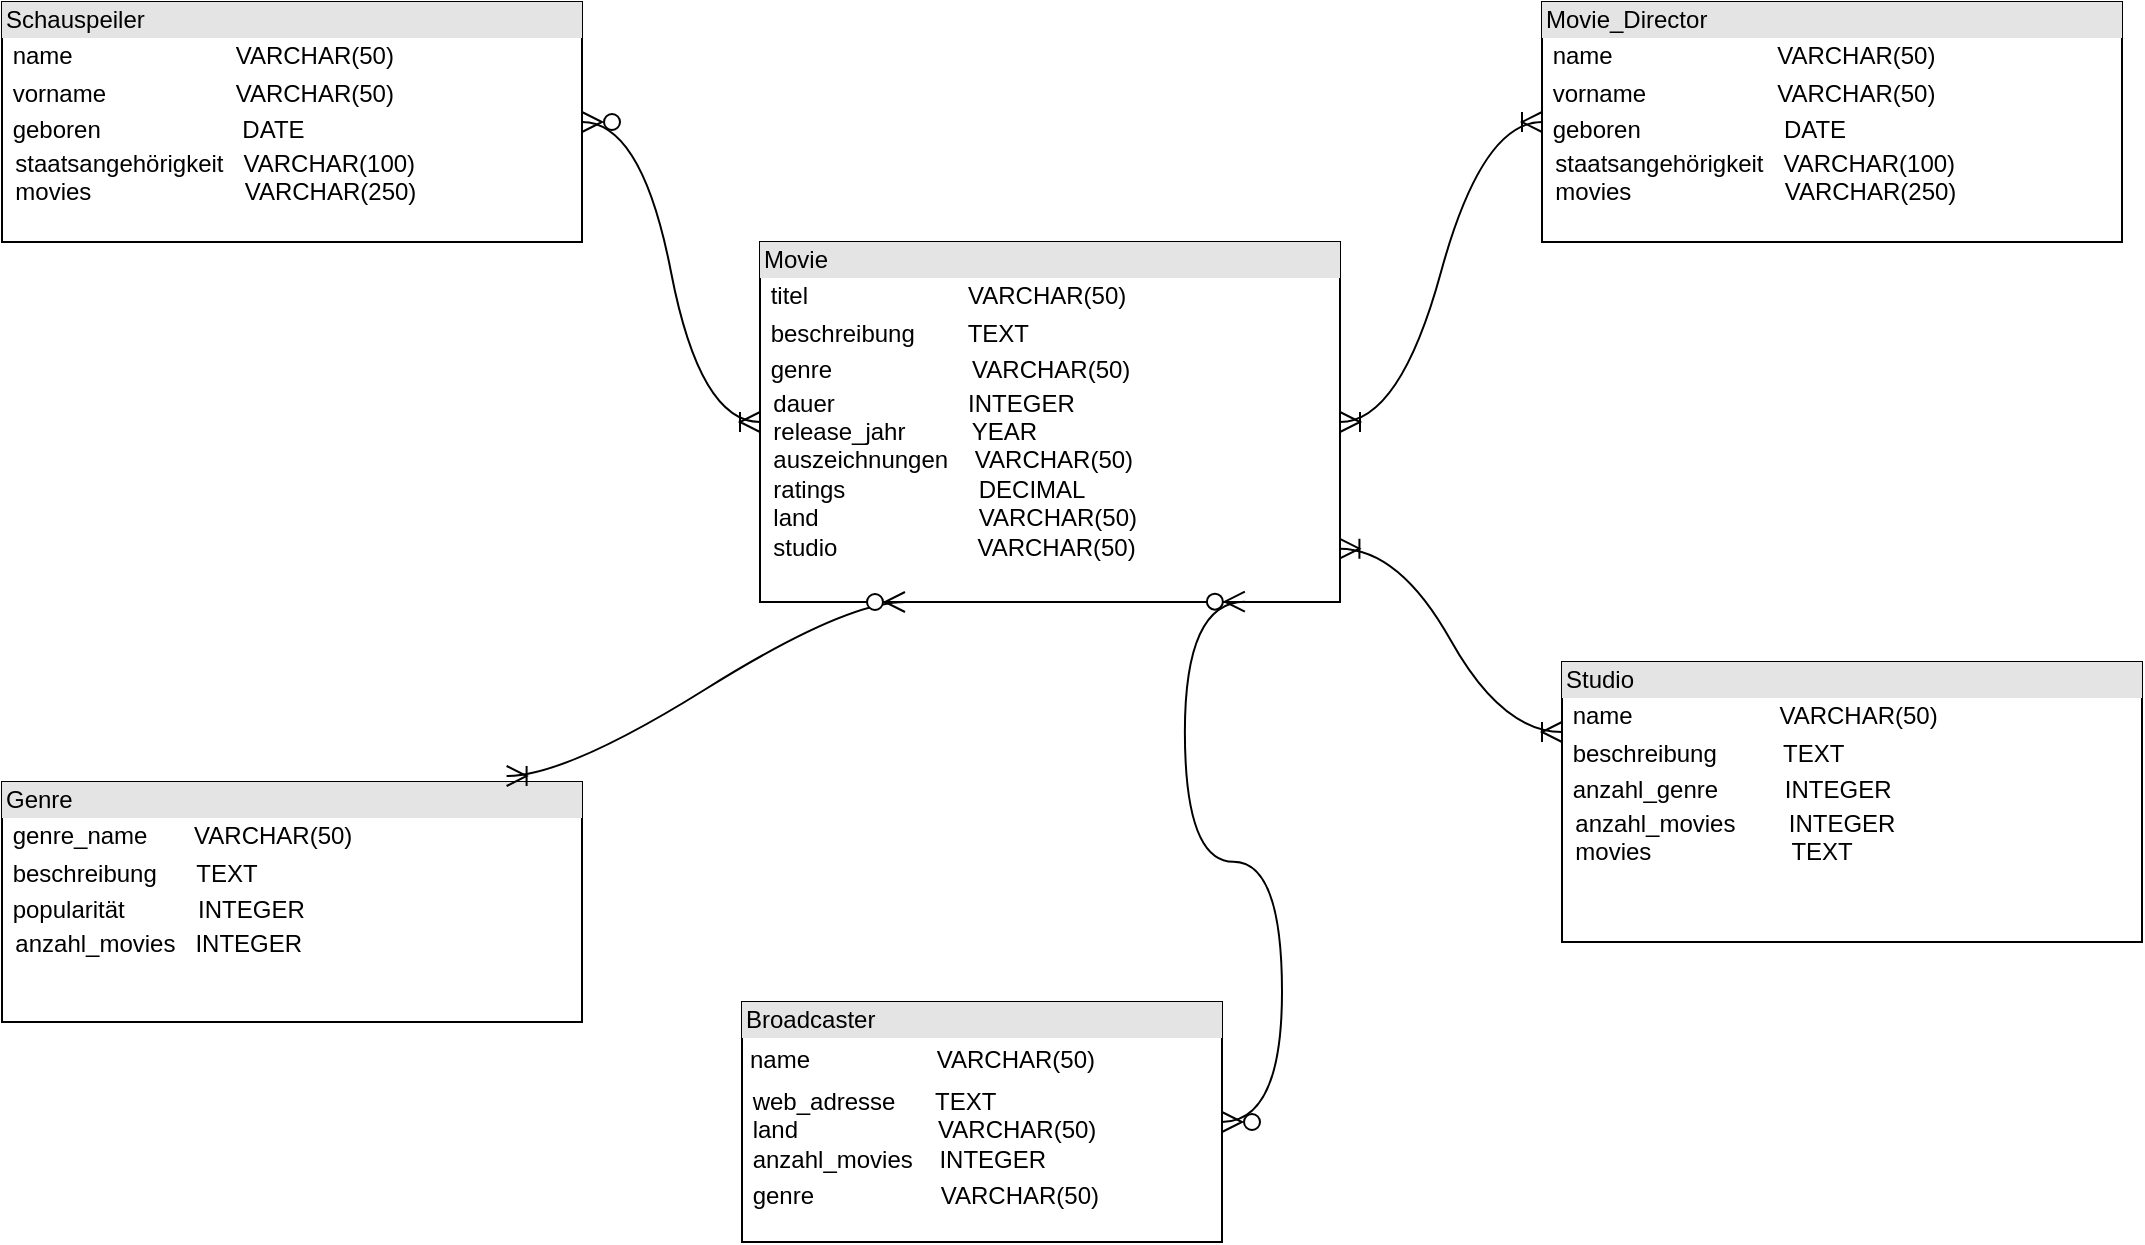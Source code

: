 <mxfile version="26.0.5">
  <diagram id="C5RBs43oDa-KdzZeNtuy" name="Page-1">
    <mxGraphModel dx="2211" dy="2002" grid="1" gridSize="10" guides="1" tooltips="1" connect="1" arrows="1" fold="1" page="1" pageScale="1" pageWidth="827" pageHeight="1169" math="0" shadow="0">
      <root>
        <mxCell id="WIyWlLk6GJQsqaUBKTNV-0" />
        <mxCell id="WIyWlLk6GJQsqaUBKTNV-1" parent="WIyWlLk6GJQsqaUBKTNV-0" />
        <mxCell id="cOOqRxGyi3BBQuWhHB6f-0" value="&lt;div style=&quot;box-sizing: border-box; width: 100%; background: rgb(228, 228, 228); padding: 2px;&quot;&gt;Schauspeiler&lt;/div&gt;&lt;table style=&quot;width:100%;font-size:1em;&quot; cellpadding=&quot;2&quot; cellspacing=&quot;0&quot;&gt;&lt;tbody&gt;&lt;tr&gt;&lt;td&gt;&amp;nbsp;name&lt;/td&gt;&lt;td&gt;&amp;nbsp;VARCHAR(50)&lt;/td&gt;&lt;/tr&gt;&lt;tr&gt;&lt;td&gt;&amp;nbsp;vorname&lt;/td&gt;&lt;td&gt;&amp;nbsp;VARCHAR(50)&lt;/td&gt;&lt;/tr&gt;&lt;tr&gt;&lt;td&gt;&amp;nbsp;geboren&lt;/td&gt;&lt;td&gt;&amp;nbsp; DATE&lt;/td&gt;&lt;/tr&gt;&lt;/tbody&gt;&lt;/table&gt;&amp;nbsp; staatsangehörigkeit&amp;nbsp; &amp;nbsp;VARCHAR(100)&lt;div&gt;&amp;nbsp; movies&amp;nbsp; &amp;nbsp; &amp;nbsp; &amp;nbsp; &amp;nbsp; &amp;nbsp; &amp;nbsp; &amp;nbsp; &amp;nbsp; &amp;nbsp; &amp;nbsp; &amp;nbsp;VARCHAR(250)&lt;/div&gt;" style="verticalAlign=top;align=left;overflow=fill;html=1;whiteSpace=wrap;" vertex="1" parent="WIyWlLk6GJQsqaUBKTNV-1">
          <mxGeometry x="-110" y="-160" width="290" height="120" as="geometry" />
        </mxCell>
        <mxCell id="cOOqRxGyi3BBQuWhHB6f-1" value="&lt;div style=&quot;box-sizing: border-box; width: 100%; background: rgb(228, 228, 228); padding: 2px;&quot;&gt;Genre&lt;/div&gt;&lt;table style=&quot;width:100%;font-size:1em;&quot; cellpadding=&quot;2&quot; cellspacing=&quot;0&quot;&gt;&lt;tbody&gt;&lt;tr&gt;&lt;td&gt;&amp;nbsp;genre_name&amp;nbsp; &amp;nbsp; &amp;nbsp; &amp;nbsp;VARCHAR(50)&lt;/td&gt;&lt;td&gt;&lt;br&gt;&lt;/td&gt;&lt;/tr&gt;&lt;tr&gt;&lt;td&gt;&amp;nbsp;beschreibung&amp;nbsp; &amp;nbsp; &amp;nbsp; TEXT&lt;/td&gt;&lt;td&gt;&lt;br&gt;&lt;/td&gt;&lt;/tr&gt;&lt;tr&gt;&lt;td&gt;&amp;nbsp;popularität&amp;nbsp; &amp;nbsp; &amp;nbsp; &amp;nbsp; &amp;nbsp; &amp;nbsp;INTEGER&lt;/td&gt;&lt;td&gt;&lt;br&gt;&lt;/td&gt;&lt;/tr&gt;&lt;/tbody&gt;&lt;/table&gt;&amp;nbsp; anzahl_movies&amp;nbsp; &amp;nbsp;INTEGER" style="verticalAlign=top;align=left;overflow=fill;html=1;whiteSpace=wrap;" vertex="1" parent="WIyWlLk6GJQsqaUBKTNV-1">
          <mxGeometry x="-110" y="230" width="290" height="120" as="geometry" />
        </mxCell>
        <mxCell id="cOOqRxGyi3BBQuWhHB6f-2" value="&lt;div style=&quot;box-sizing: border-box; width: 100%; background: rgb(228, 228, 228); padding: 2px;&quot;&gt;Broadcaster&lt;/div&gt;&lt;table style=&quot;width:100%;font-size:1em;&quot; cellpadding=&quot;2&quot; cellspacing=&quot;0&quot;&gt;&lt;tbody&gt;&lt;tr&gt;&lt;td&gt;&lt;table style=&quot;font-size: 1em; width: 290px;&quot; cellpadding=&quot;2&quot; cellspacing=&quot;0&quot;&gt;&lt;tbody&gt;&lt;tr&gt;&lt;td&gt;name&amp;nbsp; &amp;nbsp; &amp;nbsp; &amp;nbsp; &amp;nbsp; &amp;nbsp; &amp;nbsp; &amp;nbsp; &amp;nbsp; &amp;nbsp;VARCHAR(50)&lt;/td&gt;&lt;td&gt;&amp;nbsp;&lt;/td&gt;&lt;/tr&gt;&lt;/tbody&gt;&lt;/table&gt;&lt;/td&gt;&lt;td&gt;&lt;br&gt;&lt;/td&gt;&lt;/tr&gt;&lt;tr&gt;&lt;td&gt;&amp;nbsp;web_adresse&amp;nbsp; &amp;nbsp; &amp;nbsp; TEXT&lt;br&gt;&amp;nbsp;land&amp;nbsp; &amp;nbsp; &amp;nbsp; &amp;nbsp; &amp;nbsp; &amp;nbsp; &amp;nbsp; &amp;nbsp; &amp;nbsp; &amp;nbsp; &amp;nbsp;VARCHAR(50)&lt;br&gt;&amp;nbsp;anzahl_movies&amp;nbsp; &amp;nbsp; INTEGER&lt;/td&gt;&lt;td&gt;&lt;br&gt;&lt;/td&gt;&lt;/tr&gt;&lt;tr&gt;&lt;td&gt;&amp;nbsp;genre&amp;nbsp; &amp;nbsp; &amp;nbsp; &amp;nbsp; &amp;nbsp; &amp;nbsp; &amp;nbsp; &amp;nbsp; &amp;nbsp; &amp;nbsp;VARCHAR(50)&lt;/td&gt;&lt;td&gt;&lt;br&gt;&lt;/td&gt;&lt;/tr&gt;&lt;/tbody&gt;&lt;/table&gt;" style="verticalAlign=top;align=left;overflow=fill;html=1;whiteSpace=wrap;" vertex="1" parent="WIyWlLk6GJQsqaUBKTNV-1">
          <mxGeometry x="260" y="340" width="240" height="120" as="geometry" />
        </mxCell>
        <mxCell id="cOOqRxGyi3BBQuWhHB6f-9" value="&lt;div style=&quot;box-sizing: border-box; width: 100%; background: rgb(228, 228, 228); padding: 2px;&quot;&gt;Movie_Director&lt;/div&gt;&lt;table style=&quot;width:100%;font-size:1em;&quot; cellpadding=&quot;2&quot; cellspacing=&quot;0&quot;&gt;&lt;tbody&gt;&lt;tr&gt;&lt;td&gt;&amp;nbsp;name&lt;/td&gt;&lt;td&gt;&amp;nbsp; VARCHAR(50)&lt;/td&gt;&lt;/tr&gt;&lt;tr&gt;&lt;td&gt;&amp;nbsp;vorname&lt;/td&gt;&lt;td&gt;&amp;nbsp; VARCHAR(50)&lt;/td&gt;&lt;/tr&gt;&lt;tr&gt;&lt;td&gt;&amp;nbsp;geboren&lt;/td&gt;&lt;td&gt;&amp;nbsp; &amp;nbsp;DATE&lt;/td&gt;&lt;/tr&gt;&lt;/tbody&gt;&lt;/table&gt;&amp;nbsp; staatsangehörigkeit&amp;nbsp; &amp;nbsp;VARCHAR(100)&lt;div&gt;&amp;nbsp; movies&amp;nbsp; &amp;nbsp; &amp;nbsp; &amp;nbsp; &amp;nbsp; &amp;nbsp; &amp;nbsp; &amp;nbsp; &amp;nbsp; &amp;nbsp; &amp;nbsp; &amp;nbsp;VARCHAR(250)&lt;/div&gt;" style="verticalAlign=top;align=left;overflow=fill;html=1;whiteSpace=wrap;" vertex="1" parent="WIyWlLk6GJQsqaUBKTNV-1">
          <mxGeometry x="660" y="-160" width="290" height="120" as="geometry" />
        </mxCell>
        <mxCell id="cOOqRxGyi3BBQuWhHB6f-10" value="&lt;div style=&quot;box-sizing: border-box; width: 100%; background: rgb(228, 228, 228); padding: 2px;&quot;&gt;Movie&lt;/div&gt;&lt;table style=&quot;width:100%;font-size:1em;&quot; cellpadding=&quot;2&quot; cellspacing=&quot;0&quot;&gt;&lt;tbody&gt;&lt;tr&gt;&lt;td&gt;&amp;nbsp;titel&amp;nbsp; &amp;nbsp; &amp;nbsp; &amp;nbsp; &amp;nbsp; &amp;nbsp; &amp;nbsp; &amp;nbsp; &amp;nbsp; &amp;nbsp; &amp;nbsp; &amp;nbsp; VARCHAR(50)&lt;/td&gt;&lt;td&gt;&lt;br&gt;&lt;/td&gt;&lt;/tr&gt;&lt;tr&gt;&lt;td&gt;&amp;nbsp;beschreibung&amp;nbsp; &amp;nbsp; &amp;nbsp; &amp;nbsp; TEXT&lt;/td&gt;&lt;td&gt;&lt;br&gt;&lt;/td&gt;&lt;/tr&gt;&lt;tr&gt;&lt;td&gt;&amp;nbsp;genre&amp;nbsp; &amp;nbsp; &amp;nbsp; &amp;nbsp; &amp;nbsp; &amp;nbsp; &amp;nbsp; &amp;nbsp; &amp;nbsp; &amp;nbsp; &amp;nbsp;VARCHAR(50)&lt;/td&gt;&lt;td&gt;&lt;br&gt;&lt;/td&gt;&lt;/tr&gt;&lt;/tbody&gt;&lt;/table&gt;&amp;nbsp; dauer&amp;nbsp; &amp;nbsp; &amp;nbsp; &amp;nbsp; &amp;nbsp; &amp;nbsp; &amp;nbsp; &amp;nbsp; &amp;nbsp; &amp;nbsp; INTEGER&lt;div&gt;&amp;nbsp; release_jahr&amp;nbsp; &amp;nbsp; &amp;nbsp; &amp;nbsp; &amp;nbsp; YEAR&lt;/div&gt;&lt;div&gt;&amp;nbsp; auszeichnungen&amp;nbsp; &amp;nbsp; VARCHAR(50)&lt;/div&gt;&lt;div&gt;&amp;nbsp; ratings&amp;nbsp; &amp;nbsp; &amp;nbsp; &amp;nbsp; &amp;nbsp; &amp;nbsp; &amp;nbsp; &amp;nbsp; &amp;nbsp; &amp;nbsp; DECIMAL&lt;/div&gt;&lt;div&gt;&amp;nbsp; land&amp;nbsp; &amp;nbsp; &amp;nbsp; &amp;nbsp; &amp;nbsp; &amp;nbsp; &amp;nbsp; &amp;nbsp; &amp;nbsp; &amp;nbsp; &amp;nbsp; &amp;nbsp; VARCHAR(50)&lt;/div&gt;&lt;div&gt;&amp;nbsp; studio&amp;nbsp; &amp;nbsp; &amp;nbsp; &amp;nbsp; &amp;nbsp; &amp;nbsp; &amp;nbsp; &amp;nbsp; &amp;nbsp; &amp;nbsp; &amp;nbsp;VARCHAR(50)&lt;/div&gt;" style="verticalAlign=top;align=left;overflow=fill;html=1;whiteSpace=wrap;" vertex="1" parent="WIyWlLk6GJQsqaUBKTNV-1">
          <mxGeometry x="269" y="-40" width="290" height="180" as="geometry" />
        </mxCell>
        <mxCell id="cOOqRxGyi3BBQuWhHB6f-11" value="&lt;div style=&quot;box-sizing: border-box; width: 100%; background: rgb(228, 228, 228); padding: 2px;&quot;&gt;Studio&lt;/div&gt;&lt;table style=&quot;width:100%;font-size:1em;&quot; cellpadding=&quot;2&quot; cellspacing=&quot;0&quot;&gt;&lt;tbody&gt;&lt;tr&gt;&lt;td&gt;&amp;nbsp;name&amp;nbsp; &amp;nbsp; &amp;nbsp; &amp;nbsp; &amp;nbsp; &amp;nbsp; &amp;nbsp; &amp;nbsp; &amp;nbsp; &amp;nbsp; &amp;nbsp; VARCHAR(50)&lt;/td&gt;&lt;td&gt;&lt;br&gt;&lt;/td&gt;&lt;/tr&gt;&lt;tr&gt;&lt;td&gt;&amp;nbsp;beschreibung&amp;nbsp; &amp;nbsp; &amp;nbsp; &amp;nbsp; &amp;nbsp; TEXT&lt;/td&gt;&lt;td&gt;&lt;br&gt;&lt;/td&gt;&lt;/tr&gt;&lt;tr&gt;&lt;td&gt;&amp;nbsp;anzahl_genre&amp;nbsp; &amp;nbsp; &amp;nbsp; &amp;nbsp; &amp;nbsp; INTEGER&amp;nbsp; &amp;nbsp; &amp;nbsp; &amp;nbsp;&amp;nbsp;&lt;/td&gt;&lt;td&gt;&lt;br&gt;&lt;/td&gt;&lt;/tr&gt;&lt;/tbody&gt;&lt;/table&gt;&amp;nbsp; anzahl_movies&amp;nbsp; &amp;nbsp; &amp;nbsp; &amp;nbsp; INTEGER&lt;div&gt;&amp;nbsp; movies&amp;nbsp; &amp;nbsp; &amp;nbsp; &amp;nbsp; &amp;nbsp; &amp;nbsp; &amp;nbsp; &amp;nbsp; &amp;nbsp; &amp;nbsp; &amp;nbsp;TEXT&lt;/div&gt;&lt;div&gt;&amp;nbsp;&amp;nbsp;&lt;/div&gt;" style="verticalAlign=top;align=left;overflow=fill;html=1;whiteSpace=wrap;" vertex="1" parent="WIyWlLk6GJQsqaUBKTNV-1">
          <mxGeometry x="670" y="170" width="290" height="140" as="geometry" />
        </mxCell>
        <mxCell id="cOOqRxGyi3BBQuWhHB6f-18" value="" style="edgeStyle=entityRelationEdgeStyle;fontSize=12;html=1;endArrow=ERzeroToMany;endFill=1;startArrow=ERzeroToMany;rounded=0;startSize=8;endSize=8;curved=1;entryX=0.836;entryY=0.999;entryDx=0;entryDy=0;entryPerimeter=0;" edge="1" parent="WIyWlLk6GJQsqaUBKTNV-1" source="cOOqRxGyi3BBQuWhHB6f-2" target="cOOqRxGyi3BBQuWhHB6f-10">
          <mxGeometry width="100" height="100" relative="1" as="geometry">
            <mxPoint x="540" y="460" as="sourcePoint" />
            <mxPoint x="670" y="350" as="targetPoint" />
          </mxGeometry>
        </mxCell>
        <mxCell id="cOOqRxGyi3BBQuWhHB6f-21" value="" style="edgeStyle=entityRelationEdgeStyle;fontSize=12;html=1;endArrow=ERoneToMany;startArrow=ERzeroToMany;rounded=0;startSize=8;endSize=8;curved=1;entryX=0.87;entryY=-0.025;entryDx=0;entryDy=0;entryPerimeter=0;exitX=0.25;exitY=1;exitDx=0;exitDy=0;" edge="1" parent="WIyWlLk6GJQsqaUBKTNV-1" source="cOOqRxGyi3BBQuWhHB6f-10" target="cOOqRxGyi3BBQuWhHB6f-1">
          <mxGeometry width="100" height="100" relative="1" as="geometry">
            <mxPoint x="250" y="130" as="sourcePoint" />
            <mxPoint x="380" y="180" as="targetPoint" />
            <Array as="points">
              <mxPoint x="170" y="120" />
              <mxPoint x="180" y="270" />
            </Array>
          </mxGeometry>
        </mxCell>
        <mxCell id="cOOqRxGyi3BBQuWhHB6f-22" value="" style="edgeStyle=entityRelationEdgeStyle;fontSize=12;html=1;endArrow=ERoneToMany;startArrow=ERzeroToMany;rounded=0;startSize=8;endSize=8;curved=1;" edge="1" parent="WIyWlLk6GJQsqaUBKTNV-1" source="cOOqRxGyi3BBQuWhHB6f-0" target="cOOqRxGyi3BBQuWhHB6f-10">
          <mxGeometry width="100" height="100" relative="1" as="geometry">
            <mxPoint x="106.81" y="66.6" as="sourcePoint" />
            <mxPoint x="280.0" y="-30.0" as="targetPoint" />
          </mxGeometry>
        </mxCell>
        <mxCell id="cOOqRxGyi3BBQuWhHB6f-24" value="" style="edgeStyle=entityRelationEdgeStyle;fontSize=12;html=1;endArrow=ERoneToMany;startArrow=ERoneToMany;rounded=0;startSize=8;endSize=8;curved=1;entryX=0;entryY=0.25;entryDx=0;entryDy=0;exitX=0.999;exitY=0.852;exitDx=0;exitDy=0;exitPerimeter=0;" edge="1" parent="WIyWlLk6GJQsqaUBKTNV-1" source="cOOqRxGyi3BBQuWhHB6f-10" target="cOOqRxGyi3BBQuWhHB6f-11">
          <mxGeometry width="100" height="100" relative="1" as="geometry">
            <mxPoint x="570" y="320" as="sourcePoint" />
            <mxPoint x="660" y="220" as="targetPoint" />
          </mxGeometry>
        </mxCell>
        <mxCell id="cOOqRxGyi3BBQuWhHB6f-25" value="" style="edgeStyle=entityRelationEdgeStyle;fontSize=12;html=1;endArrow=ERoneToMany;startArrow=ERoneToMany;rounded=0;startSize=8;endSize=8;curved=1;" edge="1" parent="WIyWlLk6GJQsqaUBKTNV-1" source="cOOqRxGyi3BBQuWhHB6f-10" target="cOOqRxGyi3BBQuWhHB6f-9">
          <mxGeometry width="100" height="100" relative="1" as="geometry">
            <mxPoint x="380" y="180" as="sourcePoint" />
            <mxPoint x="480" y="80" as="targetPoint" />
          </mxGeometry>
        </mxCell>
      </root>
    </mxGraphModel>
  </diagram>
</mxfile>

